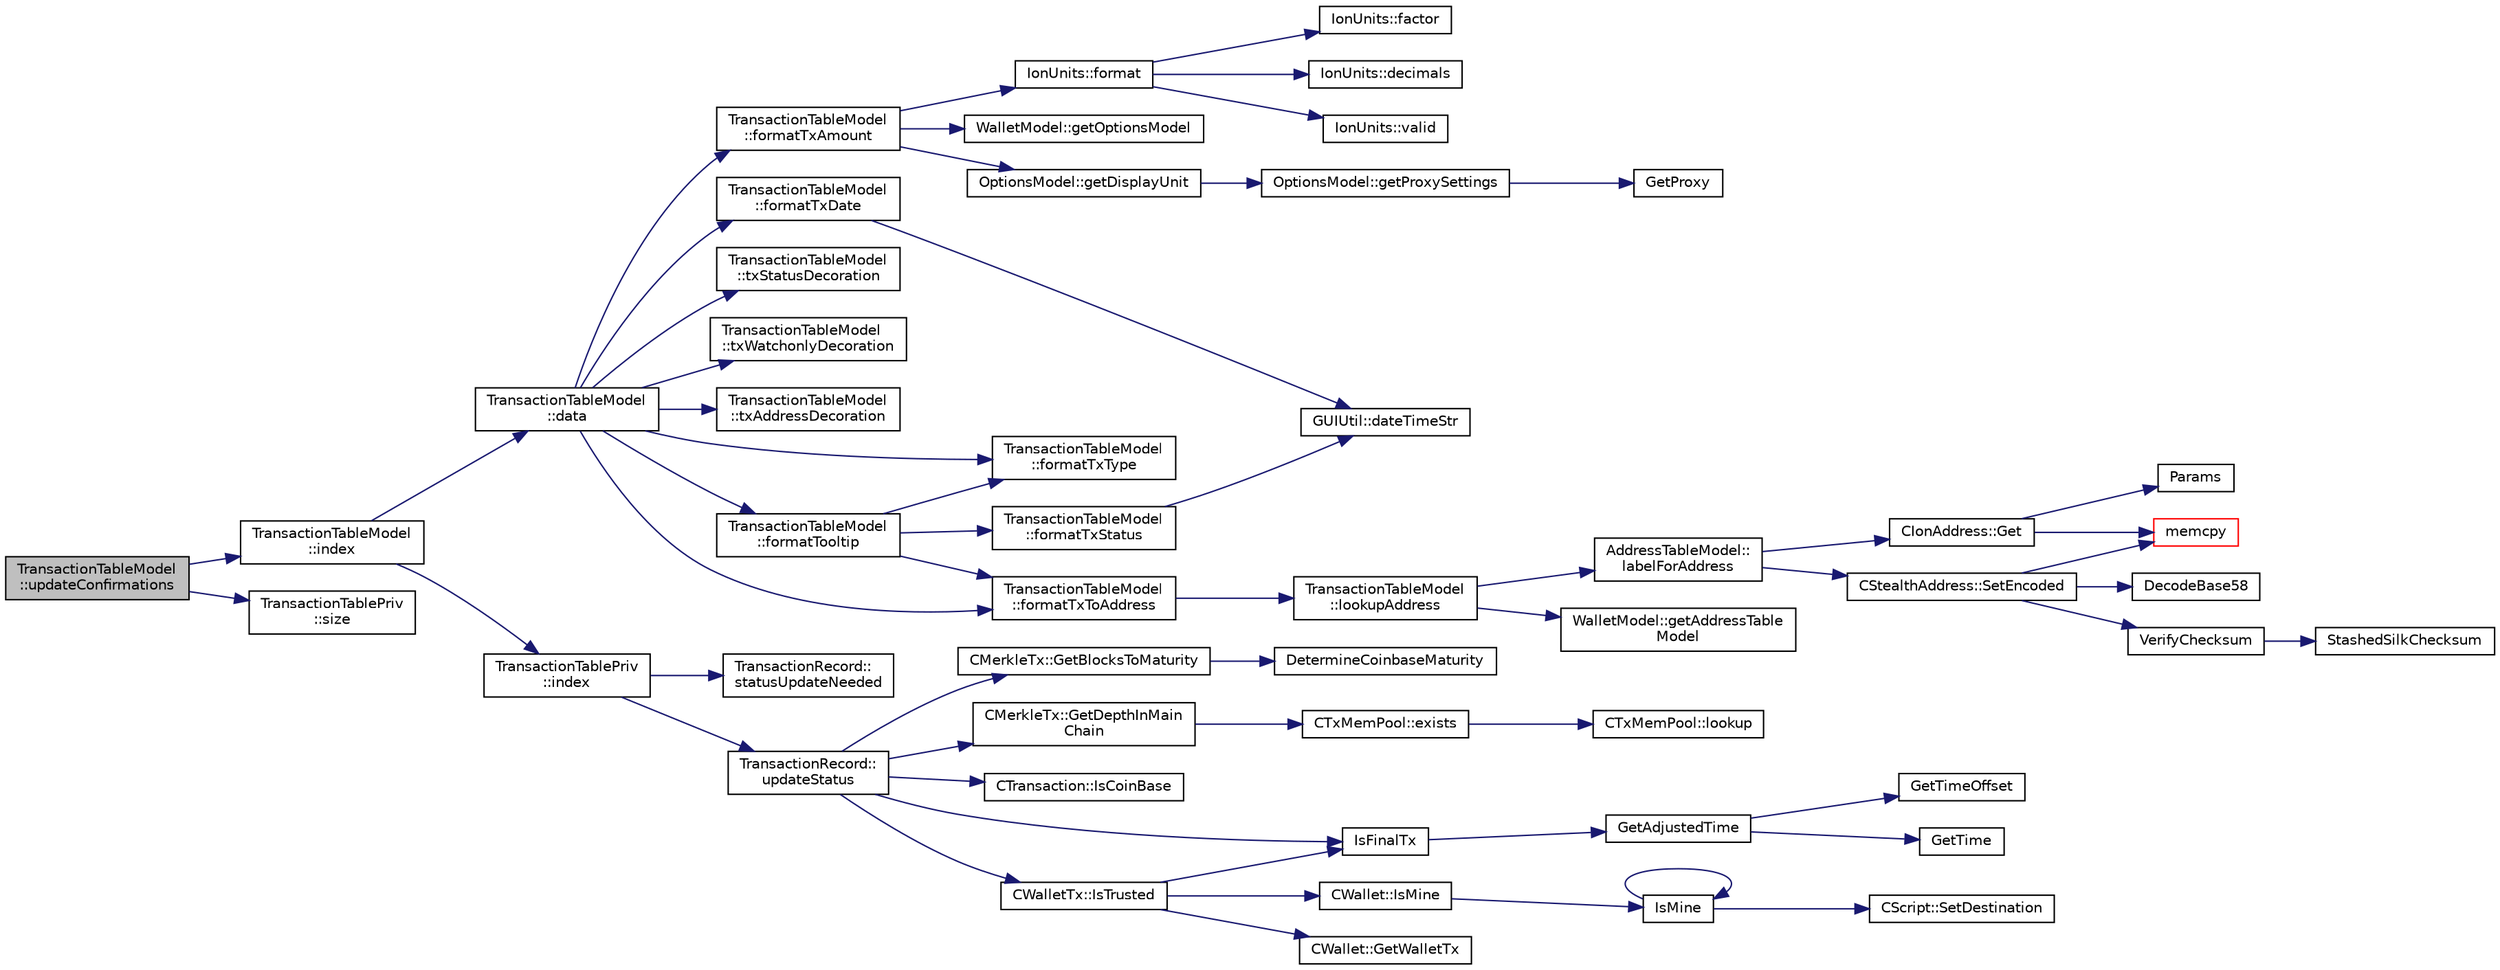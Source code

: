 digraph "TransactionTableModel::updateConfirmations"
{
  edge [fontname="Helvetica",fontsize="10",labelfontname="Helvetica",labelfontsize="10"];
  node [fontname="Helvetica",fontsize="10",shape=record];
  rankdir="LR";
  Node394 [label="TransactionTableModel\l::updateConfirmations",height=0.2,width=0.4,color="black", fillcolor="grey75", style="filled", fontcolor="black"];
  Node394 -> Node395 [color="midnightblue",fontsize="10",style="solid",fontname="Helvetica"];
  Node395 [label="TransactionTableModel\l::index",height=0.2,width=0.4,color="black", fillcolor="white", style="filled",URL="$class_transaction_table_model.html#af3a9a49314f80268a77a704f7f028905"];
  Node395 -> Node396 [color="midnightblue",fontsize="10",style="solid",fontname="Helvetica"];
  Node396 [label="TransactionTableModel\l::data",height=0.2,width=0.4,color="black", fillcolor="white", style="filled",URL="$class_transaction_table_model.html#a02173c31b6014bff182e320217e30e10"];
  Node396 -> Node397 [color="midnightblue",fontsize="10",style="solid",fontname="Helvetica"];
  Node397 [label="TransactionTableModel\l::txStatusDecoration",height=0.2,width=0.4,color="black", fillcolor="white", style="filled",URL="$class_transaction_table_model.html#a11c11972847aeec2069953eda7abc3b2"];
  Node396 -> Node398 [color="midnightblue",fontsize="10",style="solid",fontname="Helvetica"];
  Node398 [label="TransactionTableModel\l::txWatchonlyDecoration",height=0.2,width=0.4,color="black", fillcolor="white", style="filled",URL="$class_transaction_table_model.html#a8be4fd0880420a6b45fd0ea4e41454c0"];
  Node396 -> Node399 [color="midnightblue",fontsize="10",style="solid",fontname="Helvetica"];
  Node399 [label="TransactionTableModel\l::txAddressDecoration",height=0.2,width=0.4,color="black", fillcolor="white", style="filled",URL="$class_transaction_table_model.html#af14920c007e307f892902da061e46072"];
  Node396 -> Node400 [color="midnightblue",fontsize="10",style="solid",fontname="Helvetica"];
  Node400 [label="TransactionTableModel\l::formatTxDate",height=0.2,width=0.4,color="black", fillcolor="white", style="filled",URL="$class_transaction_table_model.html#af91bbd6b2a712af32988d147e3f311ea"];
  Node400 -> Node401 [color="midnightblue",fontsize="10",style="solid",fontname="Helvetica"];
  Node401 [label="GUIUtil::dateTimeStr",height=0.2,width=0.4,color="black", fillcolor="white", style="filled",URL="$namespace_g_u_i_util.html#aae732a04fea25190081120bf0cc773e8"];
  Node396 -> Node402 [color="midnightblue",fontsize="10",style="solid",fontname="Helvetica"];
  Node402 [label="TransactionTableModel\l::formatTxType",height=0.2,width=0.4,color="black", fillcolor="white", style="filled",URL="$class_transaction_table_model.html#aefcd45e8b170a459548ddbd308b1ad64"];
  Node396 -> Node403 [color="midnightblue",fontsize="10",style="solid",fontname="Helvetica"];
  Node403 [label="TransactionTableModel\l::formatTxToAddress",height=0.2,width=0.4,color="black", fillcolor="white", style="filled",URL="$class_transaction_table_model.html#ada92bead83848f3ec231833e5964c27f"];
  Node403 -> Node404 [color="midnightblue",fontsize="10",style="solid",fontname="Helvetica"];
  Node404 [label="TransactionTableModel\l::lookupAddress",height=0.2,width=0.4,color="black", fillcolor="white", style="filled",URL="$class_transaction_table_model.html#af13204a63b9901c0d9aeb9f43f915001"];
  Node404 -> Node405 [color="midnightblue",fontsize="10",style="solid",fontname="Helvetica"];
  Node405 [label="WalletModel::getAddressTable\lModel",height=0.2,width=0.4,color="black", fillcolor="white", style="filled",URL="$class_wallet_model.html#a89ed202e2dbc04aaa70d72872b95b351"];
  Node404 -> Node406 [color="midnightblue",fontsize="10",style="solid",fontname="Helvetica"];
  Node406 [label="AddressTableModel::\llabelForAddress",height=0.2,width=0.4,color="black", fillcolor="white", style="filled",URL="$class_address_table_model.html#afcdbfc17ac480f5a57382cbcf096ccb3"];
  Node406 -> Node407 [color="midnightblue",fontsize="10",style="solid",fontname="Helvetica"];
  Node407 [label="CStealthAddress::SetEncoded",height=0.2,width=0.4,color="black", fillcolor="white", style="filled",URL="$class_c_stealth_address.html#aa3f4655dced125bf698c208b6e7ac4b8"];
  Node407 -> Node408 [color="midnightblue",fontsize="10",style="solid",fontname="Helvetica"];
  Node408 [label="DecodeBase58",height=0.2,width=0.4,color="black", fillcolor="white", style="filled",URL="$base58_8cpp.html#a0f74d1d6e7e982cad4b0e538acea4538",tooltip="Decode a base58-encoded string (psz) into a byte vector (vchRet). "];
  Node407 -> Node409 [color="midnightblue",fontsize="10",style="solid",fontname="Helvetica"];
  Node409 [label="VerifyChecksum",height=0.2,width=0.4,color="black", fillcolor="white", style="filled",URL="$stealth_8cpp.html#a5ff6f6775db5f747f5088c7ef8264b74"];
  Node409 -> Node410 [color="midnightblue",fontsize="10",style="solid",fontname="Helvetica"];
  Node410 [label="StashedSilkChecksum",height=0.2,width=0.4,color="black", fillcolor="white", style="filled",URL="$stealth_8cpp.html#abb79a3b98a10b85daf3f3ff35c1cbfa8"];
  Node407 -> Node411 [color="midnightblue",fontsize="10",style="solid",fontname="Helvetica"];
  Node411 [label="memcpy",height=0.2,width=0.4,color="red", fillcolor="white", style="filled",URL="$glibc__compat_8cpp.html#a0f46826ab0466591e136db24394923cf"];
  Node406 -> Node414 [color="midnightblue",fontsize="10",style="solid",fontname="Helvetica"];
  Node414 [label="CIonAddress::Get",height=0.2,width=0.4,color="black", fillcolor="white", style="filled",URL="$class_c_ion_address.html#aa70f9899f0a3cf37e4a87483db5cf99d"];
  Node414 -> Node411 [color="midnightblue",fontsize="10",style="solid",fontname="Helvetica"];
  Node414 -> Node415 [color="midnightblue",fontsize="10",style="solid",fontname="Helvetica"];
  Node415 [label="Params",height=0.2,width=0.4,color="black", fillcolor="white", style="filled",URL="$chainparams_8cpp.html#ace5c5b706d71a324a417dd2db394fd4a",tooltip="Return the currently selected parameters. "];
  Node396 -> Node416 [color="midnightblue",fontsize="10",style="solid",fontname="Helvetica"];
  Node416 [label="TransactionTableModel\l::formatTxAmount",height=0.2,width=0.4,color="black", fillcolor="white", style="filled",URL="$class_transaction_table_model.html#a6a3a35bfb8d6ca2a3615bcbc247f0228"];
  Node416 -> Node417 [color="midnightblue",fontsize="10",style="solid",fontname="Helvetica"];
  Node417 [label="IonUnits::format",height=0.2,width=0.4,color="black", fillcolor="white", style="filled",URL="$class_ion_units.html#a7cf8cdbd0a24c418ae91b511fac5bee4",tooltip="Format as string. "];
  Node417 -> Node418 [color="midnightblue",fontsize="10",style="solid",fontname="Helvetica"];
  Node418 [label="IonUnits::valid",height=0.2,width=0.4,color="black", fillcolor="white", style="filled",URL="$class_ion_units.html#a23c5b1306ed473dbb2375a6675a2ce13",tooltip="Is unit ID valid? "];
  Node417 -> Node419 [color="midnightblue",fontsize="10",style="solid",fontname="Helvetica"];
  Node419 [label="IonUnits::factor",height=0.2,width=0.4,color="black", fillcolor="white", style="filled",URL="$class_ion_units.html#a210814a200496caf63083ed4abd1bd24",tooltip="Number of Satoshis (1e-8) per unit. "];
  Node417 -> Node420 [color="midnightblue",fontsize="10",style="solid",fontname="Helvetica"];
  Node420 [label="IonUnits::decimals",height=0.2,width=0.4,color="black", fillcolor="white", style="filled",URL="$class_ion_units.html#a5e9c7a5b666b858c171760273c51c9d7",tooltip="Number of decimals left. "];
  Node416 -> Node421 [color="midnightblue",fontsize="10",style="solid",fontname="Helvetica"];
  Node421 [label="WalletModel::getOptionsModel",height=0.2,width=0.4,color="black", fillcolor="white", style="filled",URL="$class_wallet_model.html#a96d53e56b3f8f07537ea2523f7a7d300"];
  Node416 -> Node422 [color="midnightblue",fontsize="10",style="solid",fontname="Helvetica"];
  Node422 [label="OptionsModel::getDisplayUnit",height=0.2,width=0.4,color="black", fillcolor="white", style="filled",URL="$class_options_model.html#a3b6e4d4ef42be3aaba315b8cd14f468e"];
  Node422 -> Node423 [color="midnightblue",fontsize="10",style="solid",fontname="Helvetica"];
  Node423 [label="OptionsModel::getProxySettings",height=0.2,width=0.4,color="black", fillcolor="white", style="filled",URL="$class_options_model.html#a0fa582a801df3753c2c50840c40bb350"];
  Node423 -> Node424 [color="midnightblue",fontsize="10",style="solid",fontname="Helvetica"];
  Node424 [label="GetProxy",height=0.2,width=0.4,color="black", fillcolor="white", style="filled",URL="$netbase_8cpp.html#a4e67b39fc1769663260d791d2f4d049d"];
  Node396 -> Node425 [color="midnightblue",fontsize="10",style="solid",fontname="Helvetica"];
  Node425 [label="TransactionTableModel\l::formatTooltip",height=0.2,width=0.4,color="black", fillcolor="white", style="filled",URL="$class_transaction_table_model.html#a535a0f50a4404a73194e02c3c09e13c0"];
  Node425 -> Node426 [color="midnightblue",fontsize="10",style="solid",fontname="Helvetica"];
  Node426 [label="TransactionTableModel\l::formatTxStatus",height=0.2,width=0.4,color="black", fillcolor="white", style="filled",URL="$class_transaction_table_model.html#a93d4d3f64ccd25cd409bb4811a9102e5"];
  Node426 -> Node401 [color="midnightblue",fontsize="10",style="solid",fontname="Helvetica"];
  Node425 -> Node402 [color="midnightblue",fontsize="10",style="solid",fontname="Helvetica"];
  Node425 -> Node403 [color="midnightblue",fontsize="10",style="solid",fontname="Helvetica"];
  Node395 -> Node427 [color="midnightblue",fontsize="10",style="solid",fontname="Helvetica"];
  Node427 [label="TransactionTablePriv\l::index",height=0.2,width=0.4,color="black", fillcolor="white", style="filled",URL="$class_transaction_table_priv.html#ac692aa6aa7820e80accc971c70e0fae5"];
  Node427 -> Node428 [color="midnightblue",fontsize="10",style="solid",fontname="Helvetica"];
  Node428 [label="TransactionRecord::\lstatusUpdateNeeded",height=0.2,width=0.4,color="black", fillcolor="white", style="filled",URL="$class_transaction_record.html#aaca6757b7b300151694021be6af18d11",tooltip="Return whether a status update is needed. "];
  Node427 -> Node429 [color="midnightblue",fontsize="10",style="solid",fontname="Helvetica"];
  Node429 [label="TransactionRecord::\lupdateStatus",height=0.2,width=0.4,color="black", fillcolor="white", style="filled",URL="$class_transaction_record.html#a9b643dd885a790ae511705a1446556be",tooltip="Update status from core wallet tx. "];
  Node429 -> Node430 [color="midnightblue",fontsize="10",style="solid",fontname="Helvetica"];
  Node430 [label="CTransaction::IsCoinBase",height=0.2,width=0.4,color="black", fillcolor="white", style="filled",URL="$class_c_transaction.html#a96256e8ac1bf79ad9c057e48c41132dd"];
  Node429 -> Node431 [color="midnightblue",fontsize="10",style="solid",fontname="Helvetica"];
  Node431 [label="CWalletTx::IsTrusted",height=0.2,width=0.4,color="black", fillcolor="white", style="filled",URL="$class_c_wallet_tx.html#a71efb0d5b5def8ae00a1d74b8741bfcb"];
  Node431 -> Node432 [color="midnightblue",fontsize="10",style="solid",fontname="Helvetica"];
  Node432 [label="IsFinalTx",height=0.2,width=0.4,color="black", fillcolor="white", style="filled",URL="$main_8cpp.html#adc332cd7ac94e639bb4239618341be19"];
  Node432 -> Node433 [color="midnightblue",fontsize="10",style="solid",fontname="Helvetica"];
  Node433 [label="GetAdjustedTime",height=0.2,width=0.4,color="black", fillcolor="white", style="filled",URL="$util_8cpp.html#a09f81b9c7650f898cf3cf305b87547e6"];
  Node433 -> Node434 [color="midnightblue",fontsize="10",style="solid",fontname="Helvetica"];
  Node434 [label="GetTime",height=0.2,width=0.4,color="black", fillcolor="white", style="filled",URL="$util_8cpp.html#a46fac5fba8ba905b5f9acb364f5d8c6f"];
  Node433 -> Node435 [color="midnightblue",fontsize="10",style="solid",fontname="Helvetica"];
  Node435 [label="GetTimeOffset",height=0.2,width=0.4,color="black", fillcolor="white", style="filled",URL="$util_8cpp.html#a50ca5344c75631267633f15cfe5e983e"];
  Node431 -> Node436 [color="midnightblue",fontsize="10",style="solid",fontname="Helvetica"];
  Node436 [label="CWallet::GetWalletTx",height=0.2,width=0.4,color="black", fillcolor="white", style="filled",URL="$class_c_wallet.html#ac496716bb889a5934fa27398aeb2330a"];
  Node431 -> Node437 [color="midnightblue",fontsize="10",style="solid",fontname="Helvetica"];
  Node437 [label="CWallet::IsMine",height=0.2,width=0.4,color="black", fillcolor="white", style="filled",URL="$class_c_wallet.html#a4eada57edc1c443564b8cc9b853d955c"];
  Node437 -> Node438 [color="midnightblue",fontsize="10",style="solid",fontname="Helvetica"];
  Node438 [label="IsMine",height=0.2,width=0.4,color="black", fillcolor="white", style="filled",URL="$script_8cpp.html#adc59cf67d903c1ba1ef225561b85bfce"];
  Node438 -> Node439 [color="midnightblue",fontsize="10",style="solid",fontname="Helvetica"];
  Node439 [label="CScript::SetDestination",height=0.2,width=0.4,color="black", fillcolor="white", style="filled",URL="$class_c_script.html#ad1b5a9077241aa06116040c4f1b7c31e"];
  Node438 -> Node438 [color="midnightblue",fontsize="10",style="solid",fontname="Helvetica"];
  Node429 -> Node440 [color="midnightblue",fontsize="10",style="solid",fontname="Helvetica"];
  Node440 [label="CMerkleTx::GetBlocksToMaturity",height=0.2,width=0.4,color="black", fillcolor="white", style="filled",URL="$class_c_merkle_tx.html#a69ebd437f7b44169659c3527fe73b6ab"];
  Node440 -> Node441 [color="midnightblue",fontsize="10",style="solid",fontname="Helvetica"];
  Node441 [label="DetermineCoinbaseMaturity",height=0.2,width=0.4,color="black", fillcolor="white", style="filled",URL="$proofs_8cpp.html#a97478c8207cae73889a6b1fbbc3c67e3",tooltip="Determine Coinbase Maturity (generally not a good idea - done so to increase speed) ..."];
  Node429 -> Node442 [color="midnightblue",fontsize="10",style="solid",fontname="Helvetica"];
  Node442 [label="CMerkleTx::GetDepthInMain\lChain",height=0.2,width=0.4,color="black", fillcolor="white", style="filled",URL="$class_c_merkle_tx.html#a887a9f1a0b7fc64b43e42cec76b38ef9"];
  Node442 -> Node443 [color="midnightblue",fontsize="10",style="solid",fontname="Helvetica"];
  Node443 [label="CTxMemPool::exists",height=0.2,width=0.4,color="black", fillcolor="white", style="filled",URL="$class_c_tx_mem_pool.html#a8b7a13b5289ab839d4460f41a7da9789"];
  Node443 -> Node444 [color="midnightblue",fontsize="10",style="solid",fontname="Helvetica"];
  Node444 [label="CTxMemPool::lookup",height=0.2,width=0.4,color="black", fillcolor="white", style="filled",URL="$class_c_tx_mem_pool.html#ad6d9966cdeb4b6586f7186e709b4e77e"];
  Node429 -> Node432 [color="midnightblue",fontsize="10",style="solid",fontname="Helvetica"];
  Node394 -> Node445 [color="midnightblue",fontsize="10",style="solid",fontname="Helvetica"];
  Node445 [label="TransactionTablePriv\l::size",height=0.2,width=0.4,color="black", fillcolor="white", style="filled",URL="$class_transaction_table_priv.html#acc5c85ae550eca3a35b7b4d68d0994bf"];
}
